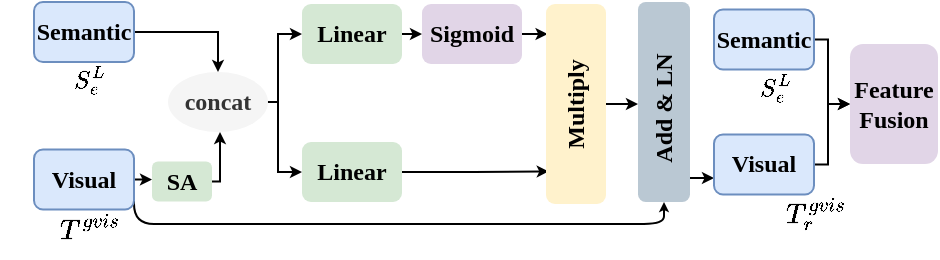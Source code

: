 <mxfile version="21.7.2" type="github">
  <diagram name="第 1 页" id="X-nvN14TV3vcz6NYzyzl">
    <mxGraphModel dx="875" dy="445" grid="1" gridSize="10" guides="1" tooltips="1" connect="1" arrows="1" fold="1" page="1" pageScale="1" pageWidth="827" pageHeight="1169" math="1" shadow="0">
      <root>
        <mxCell id="0" />
        <mxCell id="1" parent="0" />
        <mxCell id="6VfhWVsPIToSimbMVd0V-69" style="edgeStyle=orthogonalEdgeStyle;rounded=0;orthogonalLoop=1;jettySize=auto;html=1;exitX=0;exitY=1;exitDx=0;exitDy=0;entryX=0;entryY=0.75;entryDx=0;entryDy=0;endSize=3;" edge="1" parent="1" source="6VfhWVsPIToSimbMVd0V-41" target="6VfhWVsPIToSimbMVd0V-50">
          <mxGeometry relative="1" as="geometry" />
        </mxCell>
        <mxCell id="6VfhWVsPIToSimbMVd0V-75" style="edgeStyle=orthogonalEdgeStyle;rounded=0;orthogonalLoop=1;jettySize=auto;html=1;exitX=1;exitY=0.5;exitDx=0;exitDy=0;entryX=0.5;entryY=0;entryDx=0;entryDy=0;endSize=3;" edge="1" parent="1" source="6VfhWVsPIToSimbMVd0V-1" target="6VfhWVsPIToSimbMVd0V-72">
          <mxGeometry relative="1" as="geometry" />
        </mxCell>
        <mxCell id="6VfhWVsPIToSimbMVd0V-1" value="&lt;font face=&quot;Times New Roman&quot;&gt;&lt;b&gt;Semantic&lt;/b&gt;&lt;/font&gt;" style="rounded=1;whiteSpace=wrap;html=1;fillColor=#dae8fc;strokeColor=#6c8ebf;fillStyle=auto;container=0;" vertex="1" parent="1">
          <mxGeometry x="93" y="79" width="50" height="30" as="geometry" />
        </mxCell>
        <mxCell id="6VfhWVsPIToSimbMVd0V-76" style="edgeStyle=orthogonalEdgeStyle;rounded=0;orthogonalLoop=1;jettySize=auto;html=1;exitX=1;exitY=0.5;exitDx=0;exitDy=0;entryX=0;entryY=0.5;entryDx=0;entryDy=0;endSize=3;" edge="1" parent="1" source="6VfhWVsPIToSimbMVd0V-3" target="6VfhWVsPIToSimbMVd0V-71">
          <mxGeometry relative="1" as="geometry" />
        </mxCell>
        <mxCell id="6VfhWVsPIToSimbMVd0V-84" style="edgeStyle=orthogonalEdgeStyle;orthogonalLoop=1;jettySize=auto;html=1;exitX=1;exitY=0.5;exitDx=0;exitDy=0;entryX=0.5;entryY=1;entryDx=0;entryDy=0;rounded=1;endSize=2;" edge="1" parent="1" source="6VfhWVsPIToSimbMVd0V-3" target="6VfhWVsPIToSimbMVd0V-40">
          <mxGeometry relative="1" as="geometry">
            <Array as="points">
              <mxPoint x="143" y="190" />
              <mxPoint x="408" y="190" />
            </Array>
          </mxGeometry>
        </mxCell>
        <mxCell id="6VfhWVsPIToSimbMVd0V-3" value="&lt;p&gt;&lt;font face=&quot;Times New Roman&quot;&gt;&lt;b&gt;Visual&lt;/b&gt;&lt;/font&gt;&lt;/p&gt;" style="rounded=1;whiteSpace=wrap;html=1;fillColor=#dae8fc;strokeColor=#6c8ebf;fillStyle=auto;container=0;" vertex="1" parent="1">
          <mxGeometry x="93" y="152.75" width="50" height="30" as="geometry" />
        </mxCell>
        <mxCell id="6VfhWVsPIToSimbMVd0V-22" style="edgeStyle=orthogonalEdgeStyle;rounded=0;orthogonalLoop=1;jettySize=auto;html=1;exitX=1;exitY=0.5;exitDx=0;exitDy=0;entryX=0;entryY=0.5;entryDx=0;entryDy=0;endSize=3;" edge="1" parent="1" source="6VfhWVsPIToSimbMVd0V-11" target="6VfhWVsPIToSimbMVd0V-18">
          <mxGeometry relative="1" as="geometry" />
        </mxCell>
        <mxCell id="6VfhWVsPIToSimbMVd0V-11" value="&lt;font face=&quot;Times New Roman&quot;&gt;&lt;b&gt;Linear&lt;/b&gt;&lt;/font&gt;" style="rounded=1;whiteSpace=wrap;html=1;fillColor=#d5e8d4;strokeColor=none;" vertex="1" parent="1">
          <mxGeometry x="227" y="80" width="50" height="30" as="geometry" />
        </mxCell>
        <mxCell id="6VfhWVsPIToSimbMVd0V-29" style="edgeStyle=orthogonalEdgeStyle;rounded=0;orthogonalLoop=1;jettySize=auto;html=1;exitX=1;exitY=0.5;exitDx=0;exitDy=0;entryX=0.837;entryY=0.954;entryDx=0;entryDy=0;entryPerimeter=0;endSize=3;" edge="1" parent="1" source="6VfhWVsPIToSimbMVd0V-12" target="6VfhWVsPIToSimbMVd0V-23">
          <mxGeometry relative="1" as="geometry" />
        </mxCell>
        <mxCell id="6VfhWVsPIToSimbMVd0V-12" value="&lt;font face=&quot;Times New Roman&quot;&gt;&lt;b&gt;Linear&lt;/b&gt;&lt;/font&gt;" style="rounded=1;whiteSpace=wrap;html=1;fillColor=#d5e8d4;strokeColor=none;" vertex="1" parent="1">
          <mxGeometry x="227" y="149" width="50" height="30" as="geometry" />
        </mxCell>
        <mxCell id="6VfhWVsPIToSimbMVd0V-28" style="edgeStyle=orthogonalEdgeStyle;rounded=0;orthogonalLoop=1;jettySize=auto;html=1;exitX=1;exitY=0.5;exitDx=0;exitDy=0;entryX=0.149;entryY=0.975;entryDx=0;entryDy=0;entryPerimeter=0;endSize=3;" edge="1" parent="1" source="6VfhWVsPIToSimbMVd0V-18" target="6VfhWVsPIToSimbMVd0V-23">
          <mxGeometry relative="1" as="geometry" />
        </mxCell>
        <mxCell id="6VfhWVsPIToSimbMVd0V-18" value="&lt;font face=&quot;Times New Roman&quot;&gt;&lt;b&gt;Sigmoid&lt;/b&gt;&lt;/font&gt;" style="rounded=1;whiteSpace=wrap;html=1;fillColor=#e1d5e7;strokeColor=none;" vertex="1" parent="1">
          <mxGeometry x="287" y="80" width="50" height="30" as="geometry" />
        </mxCell>
        <mxCell id="6VfhWVsPIToSimbMVd0V-43" style="edgeStyle=orthogonalEdgeStyle;rounded=0;orthogonalLoop=1;jettySize=auto;html=1;exitX=0.5;exitY=0;exitDx=0;exitDy=0;endSize=3;" edge="1" parent="1" source="6VfhWVsPIToSimbMVd0V-23">
          <mxGeometry relative="1" as="geometry">
            <mxPoint x="395" y="130" as="targetPoint" />
          </mxGeometry>
        </mxCell>
        <mxCell id="6VfhWVsPIToSimbMVd0V-23" value="" style="rounded=1;whiteSpace=wrap;html=1;fillColor=#fff2cc;strokeColor=none;direction=south;" vertex="1" parent="1">
          <mxGeometry x="349" y="80" width="30" height="100" as="geometry" />
        </mxCell>
        <mxCell id="6VfhWVsPIToSimbMVd0V-30" value="&lt;font face=&quot;Times New Roman&quot;&gt;&lt;b&gt;Multiply&lt;/b&gt;&lt;/font&gt;" style="text;html=1;strokeColor=none;fillColor=none;align=center;verticalAlign=middle;whiteSpace=wrap;rounded=0;rotation=270;" vertex="1" parent="1">
          <mxGeometry x="334" y="117.5" width="60" height="25" as="geometry" />
        </mxCell>
        <mxCell id="6VfhWVsPIToSimbMVd0V-40" value="" style="rounded=1;whiteSpace=wrap;html=1;fillColor=#bac8d3;strokeColor=none;" vertex="1" parent="1">
          <mxGeometry x="395" y="79" width="26" height="100" as="geometry" />
        </mxCell>
        <mxCell id="6VfhWVsPIToSimbMVd0V-41" value="&lt;font face=&quot;Times New Roman&quot;&gt;&lt;b&gt;Add &amp;amp; LN&lt;/b&gt;&lt;/font&gt;" style="text;html=1;strokeColor=none;fillColor=none;align=center;verticalAlign=middle;whiteSpace=wrap;rounded=0;rotation=270;" vertex="1" parent="1">
          <mxGeometry x="373" y="121.5" width="70" height="21" as="geometry" />
        </mxCell>
        <mxCell id="6VfhWVsPIToSimbMVd0V-60" style="edgeStyle=orthogonalEdgeStyle;rounded=0;orthogonalLoop=1;jettySize=auto;html=1;exitX=1;exitY=0.5;exitDx=0;exitDy=0;entryX=0;entryY=0.5;entryDx=0;entryDy=0;endSize=3;" edge="1" parent="1" source="6VfhWVsPIToSimbMVd0V-50" target="6VfhWVsPIToSimbMVd0V-58">
          <mxGeometry relative="1" as="geometry">
            <Array as="points">
              <mxPoint x="490" y="160" />
              <mxPoint x="490" y="130" />
            </Array>
          </mxGeometry>
        </mxCell>
        <mxCell id="6VfhWVsPIToSimbMVd0V-50" value="&lt;p&gt;&lt;font face=&quot;Times New Roman&quot;&gt;&lt;b&gt;Visual&lt;/b&gt;&lt;/font&gt;&lt;/p&gt;" style="rounded=1;whiteSpace=wrap;html=1;fillColor=#dae8fc;strokeColor=#6c8ebf;fillStyle=auto;container=0;" vertex="1" parent="1">
          <mxGeometry x="433" y="145.25" width="50" height="30" as="geometry" />
        </mxCell>
        <mxCell id="6VfhWVsPIToSimbMVd0V-59" style="edgeStyle=orthogonalEdgeStyle;rounded=0;orthogonalLoop=1;jettySize=auto;html=1;exitX=1;exitY=0.5;exitDx=0;exitDy=0;entryX=0;entryY=0.5;entryDx=0;entryDy=0;endSize=3;" edge="1" parent="1" source="6VfhWVsPIToSimbMVd0V-51" target="6VfhWVsPIToSimbMVd0V-58">
          <mxGeometry relative="1" as="geometry">
            <Array as="points">
              <mxPoint x="490" y="98" />
              <mxPoint x="490" y="130" />
            </Array>
          </mxGeometry>
        </mxCell>
        <mxCell id="6VfhWVsPIToSimbMVd0V-51" value="&lt;font face=&quot;Times New Roman&quot;&gt;&lt;b&gt;Semantic&lt;/b&gt;&lt;/font&gt;" style="rounded=1;whiteSpace=wrap;html=1;fillColor=#dae8fc;strokeColor=#6c8ebf;fillStyle=auto;container=0;" vertex="1" parent="1">
          <mxGeometry x="433" y="82.75" width="50" height="30" as="geometry" />
        </mxCell>
        <mxCell id="6VfhWVsPIToSimbMVd0V-58" value="&lt;font face=&quot;Times New Roman&quot;&gt;&lt;b&gt;Feature Fusion&lt;/b&gt;&lt;/font&gt;" style="rounded=1;whiteSpace=wrap;html=1;fillColor=#e1d5e7;strokeColor=none;" vertex="1" parent="1">
          <mxGeometry x="501" y="100" width="44" height="60" as="geometry" />
        </mxCell>
        <mxCell id="6VfhWVsPIToSimbMVd0V-70" value="&lt;div&gt;&lt;font face=&quot;Times New Roman&quot;&gt;&lt;b&gt;$$S_e^L$$&lt;/b&gt;&lt;/font&gt;&lt;/div&gt;" style="text;html=1;align=center;verticalAlign=middle;resizable=0;points=[];autosize=1;strokeColor=none;fillColor=none;" vertex="1" parent="1">
          <mxGeometry x="80" y="103" width="80" height="30" as="geometry" />
        </mxCell>
        <mxCell id="6VfhWVsPIToSimbMVd0V-73" style="edgeStyle=orthogonalEdgeStyle;rounded=0;orthogonalLoop=1;jettySize=auto;html=1;exitX=1;exitY=0.5;exitDx=0;exitDy=0;entryX=0.5;entryY=1;entryDx=0;entryDy=0;endSize=3;" edge="1" parent="1">
          <mxGeometry relative="1" as="geometry">
            <mxPoint x="173" y="168.75" as="sourcePoint" />
            <mxPoint x="186" y="144" as="targetPoint" />
          </mxGeometry>
        </mxCell>
        <mxCell id="6VfhWVsPIToSimbMVd0V-71" value="&lt;font face=&quot;Times New Roman&quot;&gt;&lt;b&gt;SA&lt;/b&gt;&lt;/font&gt;" style="rounded=1;whiteSpace=wrap;html=1;fillColor=#d5e8d4;strokeColor=none;" vertex="1" parent="1">
          <mxGeometry x="152" y="158.75" width="30" height="20" as="geometry" />
        </mxCell>
        <mxCell id="6VfhWVsPIToSimbMVd0V-77" style="edgeStyle=orthogonalEdgeStyle;rounded=0;orthogonalLoop=1;jettySize=auto;html=1;exitX=1;exitY=0.5;exitDx=0;exitDy=0;entryX=0;entryY=0.5;entryDx=0;entryDy=0;endSize=3;" edge="1" parent="1" target="6VfhWVsPIToSimbMVd0V-11">
          <mxGeometry relative="1" as="geometry">
            <mxPoint x="205" y="129" as="sourcePoint" />
            <Array as="points">
              <mxPoint x="215" y="129" />
              <mxPoint x="215" y="95" />
            </Array>
          </mxGeometry>
        </mxCell>
        <mxCell id="6VfhWVsPIToSimbMVd0V-78" style="edgeStyle=orthogonalEdgeStyle;rounded=0;orthogonalLoop=1;jettySize=auto;html=1;exitX=1;exitY=0.5;exitDx=0;exitDy=0;entryX=0;entryY=0.5;entryDx=0;entryDy=0;endSize=3;" edge="1" parent="1" target="6VfhWVsPIToSimbMVd0V-12">
          <mxGeometry relative="1" as="geometry">
            <mxPoint x="205" y="129" as="sourcePoint" />
            <Array as="points">
              <mxPoint x="215" y="129" />
              <mxPoint x="215" y="164" />
            </Array>
          </mxGeometry>
        </mxCell>
        <mxCell id="6VfhWVsPIToSimbMVd0V-72" value="&lt;font face=&quot;Times New Roman&quot;&gt;&lt;b&gt;concat&lt;/b&gt;&lt;/font&gt;" style="ellipse;whiteSpace=wrap;html=1;fillColor=#f5f5f5;strokeColor=none;fontColor=#333333;" vertex="1" parent="1">
          <mxGeometry x="160" y="114" width="50" height="30" as="geometry" />
        </mxCell>
        <mxCell id="6VfhWVsPIToSimbMVd0V-80" value="$$T^{gvis}$$" style="text;html=1;align=center;verticalAlign=middle;resizable=0;points=[];autosize=1;strokeColor=none;fillColor=none;" vertex="1" parent="1">
          <mxGeometry x="76" y="176.75" width="90" height="30" as="geometry" />
        </mxCell>
        <mxCell id="6VfhWVsPIToSimbMVd0V-81" value="&lt;div&gt;&lt;font face=&quot;Times New Roman&quot;&gt;&lt;b&gt;$$S_e^L$$&lt;/b&gt;&lt;/font&gt;&lt;/div&gt;" style="text;html=1;align=center;verticalAlign=middle;resizable=0;points=[];autosize=1;strokeColor=none;fillColor=none;" vertex="1" parent="1">
          <mxGeometry x="423" y="107" width="80" height="30" as="geometry" />
        </mxCell>
        <mxCell id="6VfhWVsPIToSimbMVd0V-82" value="$$ T_r^{gvis}$$" style="text;html=1;align=center;verticalAlign=middle;resizable=0;points=[];autosize=1;strokeColor=none;fillColor=none;" vertex="1" parent="1">
          <mxGeometry x="429" y="170" width="110" height="30" as="geometry" />
        </mxCell>
      </root>
    </mxGraphModel>
  </diagram>
</mxfile>
